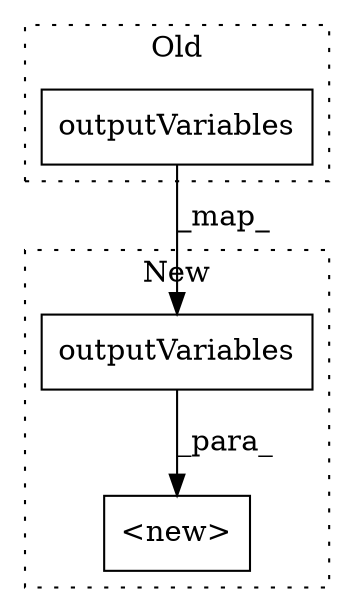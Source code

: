 digraph G {
subgraph cluster0 {
1 [label="outputVariables" a="32" s="2136,2160" l="16,1" shape="box"];
label = "Old";
style="dotted";
}
subgraph cluster1 {
2 [label="outputVariables" a="32" s="3093,3117" l="16,1" shape="box"];
3 [label="<new>" a="14" s="3072,3118" l="19,1" shape="box"];
label = "New";
style="dotted";
}
1 -> 2 [label="_map_"];
2 -> 3 [label="_para_"];
}